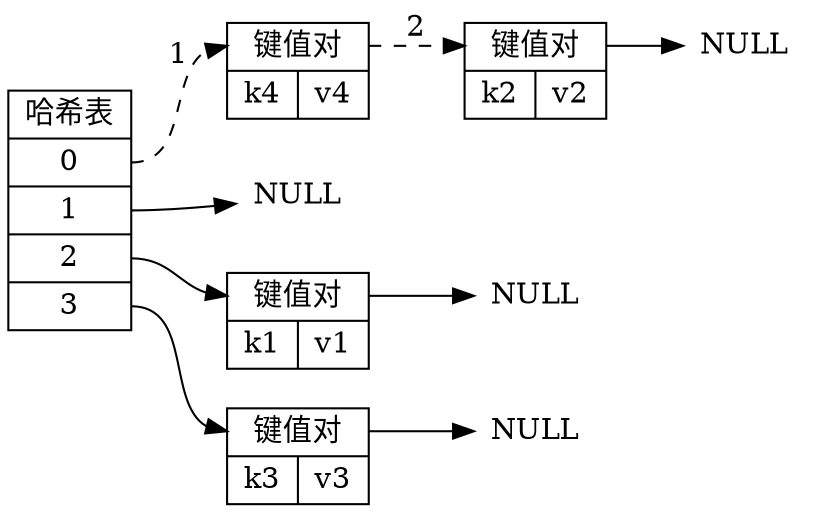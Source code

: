 digraph {

    rankdir = LR;

    node [shape = record];

    table [label = " <head> 哈希表 | <0> 0 | <1> 1 | <2> 2 | <3> 3 "];

    kv1 [label = "<head> 键值对 | { k1 | v1 } "];
    kv2 [label = "<head> 键值对 | { k2 | v2 } "];
    kv3 [label = "<head> 键值对 | { k3 | v3 } "];
    kv4 [label = "<head> 键值对 | { k4 | v4 } "];

    node [shape = plaintext, label = "NULL"];

    null0;
    null1;
    null2;
    null3;

    //

    table:0 -> kv4:head [label = "1", style = dashed];
    kv4:head -> kv2:head [label = "2", style = dashed];
    kv2:head -> null0;

    table:1 -> null1;
    table:2 -> kv1:head -> null2;
    table:3 -> kv3:head -> null3;

}
